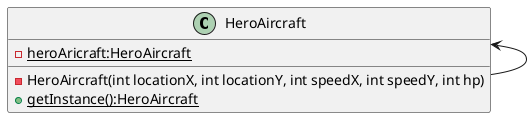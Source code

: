 @startuml
'https://plantuml.com/class-diagram

class HeroAircraft {
    -{static}heroAricraft:HeroAircraft
    -HeroAircraft(int locationX, int locationY, int speedX, int speedY, int hp)
    +{static}getInstance():HeroAircraft
}
HeroAircraft <-- HeroAircraft
@enduml